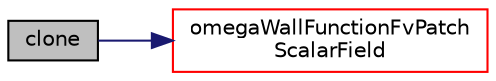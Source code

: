 digraph "clone"
{
  bgcolor="transparent";
  edge [fontname="Helvetica",fontsize="10",labelfontname="Helvetica",labelfontsize="10"];
  node [fontname="Helvetica",fontsize="10",shape=record];
  rankdir="LR";
  Node1 [label="clone",height=0.2,width=0.4,color="black", fillcolor="grey75", style="filled", fontcolor="black"];
  Node1 -> Node2 [color="midnightblue",fontsize="10",style="solid",fontname="Helvetica"];
  Node2 [label="omegaWallFunctionFvPatch\lScalarField",height=0.2,width=0.4,color="red",URL="$a01747.html#a26075cd96383142b2b7e83a130df61b0",tooltip="Construct from patch and internal field. "];
}
